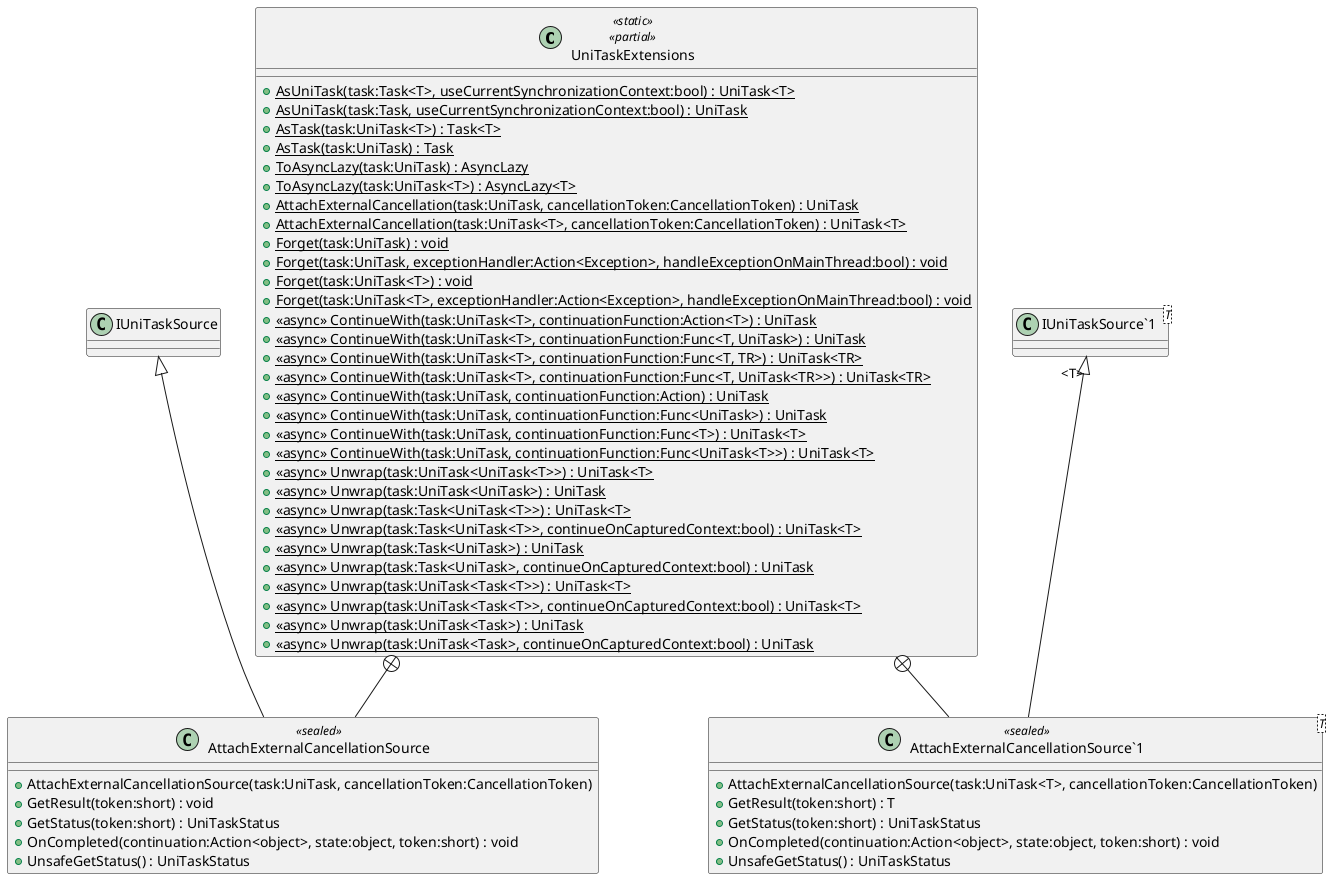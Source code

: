 @startuml
class UniTaskExtensions <<static>> <<partial>> {
    + {static} AsUniTask(task:Task<T>, useCurrentSynchronizationContext:bool) : UniTask<T>
    + {static} AsUniTask(task:Task, useCurrentSynchronizationContext:bool) : UniTask
    + {static} AsTask(task:UniTask<T>) : Task<T>
    + {static} AsTask(task:UniTask) : Task
    + {static} ToAsyncLazy(task:UniTask) : AsyncLazy
    + {static} ToAsyncLazy(task:UniTask<T>) : AsyncLazy<T>
    + {static} AttachExternalCancellation(task:UniTask, cancellationToken:CancellationToken) : UniTask
    + {static} AttachExternalCancellation(task:UniTask<T>, cancellationToken:CancellationToken) : UniTask<T>
    + {static} Forget(task:UniTask) : void
    + {static} Forget(task:UniTask, exceptionHandler:Action<Exception>, handleExceptionOnMainThread:bool) : void
    + {static} Forget(task:UniTask<T>) : void
    + {static} Forget(task:UniTask<T>, exceptionHandler:Action<Exception>, handleExceptionOnMainThread:bool) : void
    + {static} <<async>> ContinueWith(task:UniTask<T>, continuationFunction:Action<T>) : UniTask
    + {static} <<async>> ContinueWith(task:UniTask<T>, continuationFunction:Func<T, UniTask>) : UniTask
    + {static} <<async>> ContinueWith(task:UniTask<T>, continuationFunction:Func<T, TR>) : UniTask<TR>
    + {static} <<async>> ContinueWith(task:UniTask<T>, continuationFunction:Func<T, UniTask<TR>>) : UniTask<TR>
    + {static} <<async>> ContinueWith(task:UniTask, continuationFunction:Action) : UniTask
    + {static} <<async>> ContinueWith(task:UniTask, continuationFunction:Func<UniTask>) : UniTask
    + {static} <<async>> ContinueWith(task:UniTask, continuationFunction:Func<T>) : UniTask<T>
    + {static} <<async>> ContinueWith(task:UniTask, continuationFunction:Func<UniTask<T>>) : UniTask<T>
    + {static} <<async>> Unwrap(task:UniTask<UniTask<T>>) : UniTask<T>
    + {static} <<async>> Unwrap(task:UniTask<UniTask>) : UniTask
    + {static} <<async>> Unwrap(task:Task<UniTask<T>>) : UniTask<T>
    + {static} <<async>> Unwrap(task:Task<UniTask<T>>, continueOnCapturedContext:bool) : UniTask<T>
    + {static} <<async>> Unwrap(task:Task<UniTask>) : UniTask
    + {static} <<async>> Unwrap(task:Task<UniTask>, continueOnCapturedContext:bool) : UniTask
    + {static} <<async>> Unwrap(task:UniTask<Task<T>>) : UniTask<T>
    + {static} <<async>> Unwrap(task:UniTask<Task<T>>, continueOnCapturedContext:bool) : UniTask<T>
    + {static} <<async>> Unwrap(task:UniTask<Task>) : UniTask
    + {static} <<async>> Unwrap(task:UniTask<Task>, continueOnCapturedContext:bool) : UniTask
}
class AttachExternalCancellationSource <<sealed>> {
    + AttachExternalCancellationSource(task:UniTask, cancellationToken:CancellationToken)
    + GetResult(token:short) : void
    + GetStatus(token:short) : UniTaskStatus
    + OnCompleted(continuation:Action<object>, state:object, token:short) : void
    + UnsafeGetStatus() : UniTaskStatus
}
class "AttachExternalCancellationSource`1"<T> <<sealed>> {
    + AttachExternalCancellationSource(task:UniTask<T>, cancellationToken:CancellationToken)
    + GetResult(token:short) : T
    + GetStatus(token:short) : UniTaskStatus
    + OnCompleted(continuation:Action<object>, state:object, token:short) : void
    + UnsafeGetStatus() : UniTaskStatus
}
class "IUniTaskSource`1"<T> {
}
UniTaskExtensions +-- AttachExternalCancellationSource
IUniTaskSource <|-- AttachExternalCancellationSource
UniTaskExtensions +-- "AttachExternalCancellationSource`1"
"IUniTaskSource`1" "<T>" <|-- "AttachExternalCancellationSource`1"
@enduml
